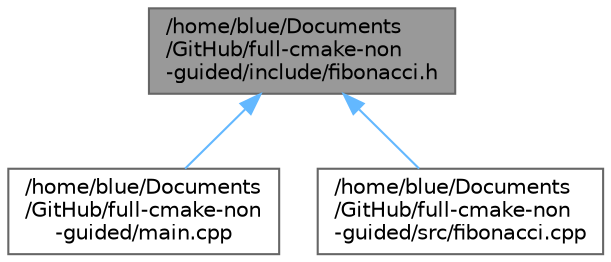 digraph "/home/blue/Documents/GitHub/full-cmake-non-guided/include/fibonacci.h"
{
 // LATEX_PDF_SIZE
  bgcolor="transparent";
  edge [fontname=Helvetica,fontsize=10,labelfontname=Helvetica,labelfontsize=10];
  node [fontname=Helvetica,fontsize=10,shape=box,height=0.2,width=0.4];
  Node1 [id="Node000001",label="/home/blue/Documents\l/GitHub/full-cmake-non\l-guided/include/fibonacci.h",height=0.2,width=0.4,color="gray40", fillcolor="grey60", style="filled", fontcolor="black",tooltip="Returns fibonacci of a number."];
  Node1 -> Node2 [id="edge3_Node000001_Node000002",dir="back",color="steelblue1",style="solid",tooltip=" "];
  Node2 [id="Node000002",label="/home/blue/Documents\l/GitHub/full-cmake-non\l-guided/main.cpp",height=0.2,width=0.4,color="grey40", fillcolor="white", style="filled",URL="$df/d0a/main_8cpp.html",tooltip="All functions of this project."];
  Node1 -> Node3 [id="edge4_Node000001_Node000003",dir="back",color="steelblue1",style="solid",tooltip=" "];
  Node3 [id="Node000003",label="/home/blue/Documents\l/GitHub/full-cmake-non\l-guided/src/fibonacci.cpp",height=0.2,width=0.4,color="grey40", fillcolor="white", style="filled",URL="$d9/d89/fibonacci_8cpp.html",tooltip="Implementation of fibonacci function."];
}
